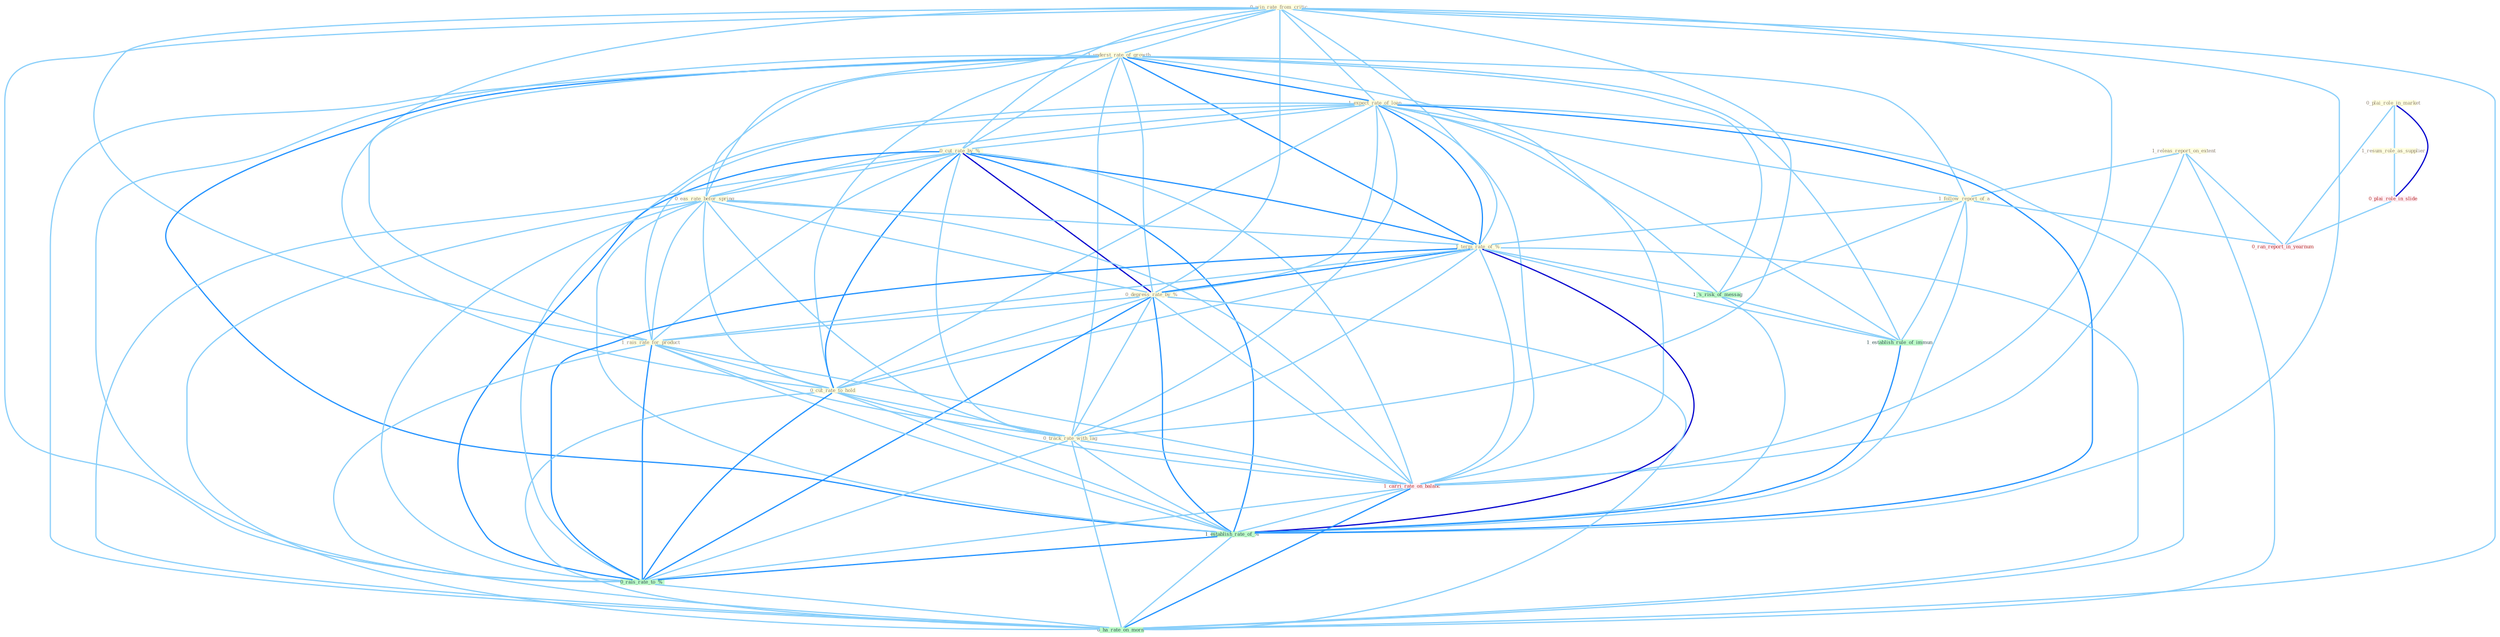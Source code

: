 Graph G{ 
    node
    [shape=polygon,style=filled,width=.5,height=.06,color="#BDFCC9",fixedsize=true,fontsize=4,
    fontcolor="#2f4f4f"];
    {node
    [color="#ffffe0", fontcolor="#8b7d6b"] "0_win_rate_from_critic " "1_releas_report_on_extent " "0_plai_role_in_market " "1_underst_rate_of_growth " "1_expect_rate_of_loan " "0_cut_rate_by_% " "1_follow_report_of_a " "0_eas_rate_befor_spring " "1_term_rate_of_% " "1_resum_role_as_supplier " "0_depress_rate_by_% " "1_rais_rate_for_product " "0_cut_rate_to_hold " "0_track_rate_with_lag "}
{node [color="#fff0f5", fontcolor="#b22222"] "0_plai_role_in_slide " "1_carri_rate_on_balanc " "0_ran_report_in_yearnum "}
edge [color="#B0E2FF"];

	"0_win_rate_from_critic " -- "1_underst_rate_of_growth " [w="1", color="#87cefa" ];
	"0_win_rate_from_critic " -- "1_expect_rate_of_loan " [w="1", color="#87cefa" ];
	"0_win_rate_from_critic " -- "0_cut_rate_by_% " [w="1", color="#87cefa" ];
	"0_win_rate_from_critic " -- "0_eas_rate_befor_spring " [w="1", color="#87cefa" ];
	"0_win_rate_from_critic " -- "1_term_rate_of_% " [w="1", color="#87cefa" ];
	"0_win_rate_from_critic " -- "0_depress_rate_by_% " [w="1", color="#87cefa" ];
	"0_win_rate_from_critic " -- "1_rais_rate_for_product " [w="1", color="#87cefa" ];
	"0_win_rate_from_critic " -- "0_cut_rate_to_hold " [w="1", color="#87cefa" ];
	"0_win_rate_from_critic " -- "0_track_rate_with_lag " [w="1", color="#87cefa" ];
	"0_win_rate_from_critic " -- "1_carri_rate_on_balanc " [w="1", color="#87cefa" ];
	"0_win_rate_from_critic " -- "1_establish_rate_of_% " [w="1", color="#87cefa" ];
	"0_win_rate_from_critic " -- "0_rais_rate_to_% " [w="1", color="#87cefa" ];
	"0_win_rate_from_critic " -- "0_ha_rate_on_morn " [w="1", color="#87cefa" ];
	"1_releas_report_on_extent " -- "1_follow_report_of_a " [w="1", color="#87cefa" ];
	"1_releas_report_on_extent " -- "1_carri_rate_on_balanc " [w="1", color="#87cefa" ];
	"1_releas_report_on_extent " -- "0_ran_report_in_yearnum " [w="1", color="#87cefa" ];
	"1_releas_report_on_extent " -- "0_ha_rate_on_morn " [w="1", color="#87cefa" ];
	"0_plai_role_in_market " -- "1_resum_role_as_supplier " [w="1", color="#87cefa" ];
	"0_plai_role_in_market " -- "0_plai_role_in_slide " [w="3", color="#0000cd" , len=0.6];
	"0_plai_role_in_market " -- "0_ran_report_in_yearnum " [w="1", color="#87cefa" ];
	"1_underst_rate_of_growth " -- "1_expect_rate_of_loan " [w="2", color="#1e90ff" , len=0.8];
	"1_underst_rate_of_growth " -- "0_cut_rate_by_% " [w="1", color="#87cefa" ];
	"1_underst_rate_of_growth " -- "1_follow_report_of_a " [w="1", color="#87cefa" ];
	"1_underst_rate_of_growth " -- "0_eas_rate_befor_spring " [w="1", color="#87cefa" ];
	"1_underst_rate_of_growth " -- "1_term_rate_of_% " [w="2", color="#1e90ff" , len=0.8];
	"1_underst_rate_of_growth " -- "0_depress_rate_by_% " [w="1", color="#87cefa" ];
	"1_underst_rate_of_growth " -- "1_rais_rate_for_product " [w="1", color="#87cefa" ];
	"1_underst_rate_of_growth " -- "0_cut_rate_to_hold " [w="1", color="#87cefa" ];
	"1_underst_rate_of_growth " -- "0_track_rate_with_lag " [w="1", color="#87cefa" ];
	"1_underst_rate_of_growth " -- "1_carri_rate_on_balanc " [w="1", color="#87cefa" ];
	"1_underst_rate_of_growth " -- "1_'s_risk_of_messag " [w="1", color="#87cefa" ];
	"1_underst_rate_of_growth " -- "1_establish_rule_of_immun " [w="1", color="#87cefa" ];
	"1_underst_rate_of_growth " -- "1_establish_rate_of_% " [w="2", color="#1e90ff" , len=0.8];
	"1_underst_rate_of_growth " -- "0_rais_rate_to_% " [w="1", color="#87cefa" ];
	"1_underst_rate_of_growth " -- "0_ha_rate_on_morn " [w="1", color="#87cefa" ];
	"1_expect_rate_of_loan " -- "0_cut_rate_by_% " [w="1", color="#87cefa" ];
	"1_expect_rate_of_loan " -- "1_follow_report_of_a " [w="1", color="#87cefa" ];
	"1_expect_rate_of_loan " -- "0_eas_rate_befor_spring " [w="1", color="#87cefa" ];
	"1_expect_rate_of_loan " -- "1_term_rate_of_% " [w="2", color="#1e90ff" , len=0.8];
	"1_expect_rate_of_loan " -- "0_depress_rate_by_% " [w="1", color="#87cefa" ];
	"1_expect_rate_of_loan " -- "1_rais_rate_for_product " [w="1", color="#87cefa" ];
	"1_expect_rate_of_loan " -- "0_cut_rate_to_hold " [w="1", color="#87cefa" ];
	"1_expect_rate_of_loan " -- "0_track_rate_with_lag " [w="1", color="#87cefa" ];
	"1_expect_rate_of_loan " -- "1_carri_rate_on_balanc " [w="1", color="#87cefa" ];
	"1_expect_rate_of_loan " -- "1_'s_risk_of_messag " [w="1", color="#87cefa" ];
	"1_expect_rate_of_loan " -- "1_establish_rule_of_immun " [w="1", color="#87cefa" ];
	"1_expect_rate_of_loan " -- "1_establish_rate_of_% " [w="2", color="#1e90ff" , len=0.8];
	"1_expect_rate_of_loan " -- "0_rais_rate_to_% " [w="1", color="#87cefa" ];
	"1_expect_rate_of_loan " -- "0_ha_rate_on_morn " [w="1", color="#87cefa" ];
	"0_cut_rate_by_% " -- "0_eas_rate_befor_spring " [w="1", color="#87cefa" ];
	"0_cut_rate_by_% " -- "1_term_rate_of_% " [w="2", color="#1e90ff" , len=0.8];
	"0_cut_rate_by_% " -- "0_depress_rate_by_% " [w="3", color="#0000cd" , len=0.6];
	"0_cut_rate_by_% " -- "1_rais_rate_for_product " [w="1", color="#87cefa" ];
	"0_cut_rate_by_% " -- "0_cut_rate_to_hold " [w="2", color="#1e90ff" , len=0.8];
	"0_cut_rate_by_% " -- "0_track_rate_with_lag " [w="1", color="#87cefa" ];
	"0_cut_rate_by_% " -- "1_carri_rate_on_balanc " [w="1", color="#87cefa" ];
	"0_cut_rate_by_% " -- "1_establish_rate_of_% " [w="2", color="#1e90ff" , len=0.8];
	"0_cut_rate_by_% " -- "0_rais_rate_to_% " [w="2", color="#1e90ff" , len=0.8];
	"0_cut_rate_by_% " -- "0_ha_rate_on_morn " [w="1", color="#87cefa" ];
	"1_follow_report_of_a " -- "1_term_rate_of_% " [w="1", color="#87cefa" ];
	"1_follow_report_of_a " -- "1_'s_risk_of_messag " [w="1", color="#87cefa" ];
	"1_follow_report_of_a " -- "0_ran_report_in_yearnum " [w="1", color="#87cefa" ];
	"1_follow_report_of_a " -- "1_establish_rule_of_immun " [w="1", color="#87cefa" ];
	"1_follow_report_of_a " -- "1_establish_rate_of_% " [w="1", color="#87cefa" ];
	"0_eas_rate_befor_spring " -- "1_term_rate_of_% " [w="1", color="#87cefa" ];
	"0_eas_rate_befor_spring " -- "0_depress_rate_by_% " [w="1", color="#87cefa" ];
	"0_eas_rate_befor_spring " -- "1_rais_rate_for_product " [w="1", color="#87cefa" ];
	"0_eas_rate_befor_spring " -- "0_cut_rate_to_hold " [w="1", color="#87cefa" ];
	"0_eas_rate_befor_spring " -- "0_track_rate_with_lag " [w="1", color="#87cefa" ];
	"0_eas_rate_befor_spring " -- "1_carri_rate_on_balanc " [w="1", color="#87cefa" ];
	"0_eas_rate_befor_spring " -- "1_establish_rate_of_% " [w="1", color="#87cefa" ];
	"0_eas_rate_befor_spring " -- "0_rais_rate_to_% " [w="1", color="#87cefa" ];
	"0_eas_rate_befor_spring " -- "0_ha_rate_on_morn " [w="1", color="#87cefa" ];
	"1_term_rate_of_% " -- "0_depress_rate_by_% " [w="2", color="#1e90ff" , len=0.8];
	"1_term_rate_of_% " -- "1_rais_rate_for_product " [w="1", color="#87cefa" ];
	"1_term_rate_of_% " -- "0_cut_rate_to_hold " [w="1", color="#87cefa" ];
	"1_term_rate_of_% " -- "0_track_rate_with_lag " [w="1", color="#87cefa" ];
	"1_term_rate_of_% " -- "1_carri_rate_on_balanc " [w="1", color="#87cefa" ];
	"1_term_rate_of_% " -- "1_'s_risk_of_messag " [w="1", color="#87cefa" ];
	"1_term_rate_of_% " -- "1_establish_rule_of_immun " [w="1", color="#87cefa" ];
	"1_term_rate_of_% " -- "1_establish_rate_of_% " [w="3", color="#0000cd" , len=0.6];
	"1_term_rate_of_% " -- "0_rais_rate_to_% " [w="2", color="#1e90ff" , len=0.8];
	"1_term_rate_of_% " -- "0_ha_rate_on_morn " [w="1", color="#87cefa" ];
	"1_resum_role_as_supplier " -- "0_plai_role_in_slide " [w="1", color="#87cefa" ];
	"0_depress_rate_by_% " -- "1_rais_rate_for_product " [w="1", color="#87cefa" ];
	"0_depress_rate_by_% " -- "0_cut_rate_to_hold " [w="1", color="#87cefa" ];
	"0_depress_rate_by_% " -- "0_track_rate_with_lag " [w="1", color="#87cefa" ];
	"0_depress_rate_by_% " -- "1_carri_rate_on_balanc " [w="1", color="#87cefa" ];
	"0_depress_rate_by_% " -- "1_establish_rate_of_% " [w="2", color="#1e90ff" , len=0.8];
	"0_depress_rate_by_% " -- "0_rais_rate_to_% " [w="2", color="#1e90ff" , len=0.8];
	"0_depress_rate_by_% " -- "0_ha_rate_on_morn " [w="1", color="#87cefa" ];
	"1_rais_rate_for_product " -- "0_cut_rate_to_hold " [w="1", color="#87cefa" ];
	"1_rais_rate_for_product " -- "0_track_rate_with_lag " [w="1", color="#87cefa" ];
	"1_rais_rate_for_product " -- "1_carri_rate_on_balanc " [w="1", color="#87cefa" ];
	"1_rais_rate_for_product " -- "1_establish_rate_of_% " [w="1", color="#87cefa" ];
	"1_rais_rate_for_product " -- "0_rais_rate_to_% " [w="2", color="#1e90ff" , len=0.8];
	"1_rais_rate_for_product " -- "0_ha_rate_on_morn " [w="1", color="#87cefa" ];
	"0_cut_rate_to_hold " -- "0_track_rate_with_lag " [w="1", color="#87cefa" ];
	"0_cut_rate_to_hold " -- "1_carri_rate_on_balanc " [w="1", color="#87cefa" ];
	"0_cut_rate_to_hold " -- "1_establish_rate_of_% " [w="1", color="#87cefa" ];
	"0_cut_rate_to_hold " -- "0_rais_rate_to_% " [w="2", color="#1e90ff" , len=0.8];
	"0_cut_rate_to_hold " -- "0_ha_rate_on_morn " [w="1", color="#87cefa" ];
	"0_track_rate_with_lag " -- "1_carri_rate_on_balanc " [w="1", color="#87cefa" ];
	"0_track_rate_with_lag " -- "1_establish_rate_of_% " [w="1", color="#87cefa" ];
	"0_track_rate_with_lag " -- "0_rais_rate_to_% " [w="1", color="#87cefa" ];
	"0_track_rate_with_lag " -- "0_ha_rate_on_morn " [w="1", color="#87cefa" ];
	"0_plai_role_in_slide " -- "0_ran_report_in_yearnum " [w="1", color="#87cefa" ];
	"1_carri_rate_on_balanc " -- "1_establish_rate_of_% " [w="1", color="#87cefa" ];
	"1_carri_rate_on_balanc " -- "0_rais_rate_to_% " [w="1", color="#87cefa" ];
	"1_carri_rate_on_balanc " -- "0_ha_rate_on_morn " [w="2", color="#1e90ff" , len=0.8];
	"1_'s_risk_of_messag " -- "1_establish_rule_of_immun " [w="1", color="#87cefa" ];
	"1_'s_risk_of_messag " -- "1_establish_rate_of_% " [w="1", color="#87cefa" ];
	"1_establish_rule_of_immun " -- "1_establish_rate_of_% " [w="2", color="#1e90ff" , len=0.8];
	"1_establish_rate_of_% " -- "0_rais_rate_to_% " [w="2", color="#1e90ff" , len=0.8];
	"1_establish_rate_of_% " -- "0_ha_rate_on_morn " [w="1", color="#87cefa" ];
	"0_rais_rate_to_% " -- "0_ha_rate_on_morn " [w="1", color="#87cefa" ];
}